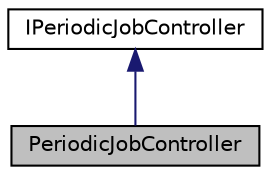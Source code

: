 digraph "PeriodicJobController"
{
 // LATEX_PDF_SIZE
  edge [fontname="Helvetica",fontsize="10",labelfontname="Helvetica",labelfontsize="10"];
  node [fontname="Helvetica",fontsize="10",shape=record];
  Node1 [label="PeriodicJobController",height=0.2,width=0.4,color="black", fillcolor="grey75", style="filled", fontcolor="black",tooltip="thread-safe class which implements IPeriodicJobController."];
  Node2 -> Node1 [dir="back",color="midnightblue",fontsize="10",style="solid",fontname="Helvetica"];
  Node2 [label="IPeriodicJobController",height=0.2,width=0.4,color="black", fillcolor="white", style="filled",URL="$class_i_periodic_job_controller.html",tooltip="thread-safe interface class which represents a controller for IPeriodicJob."];
}

